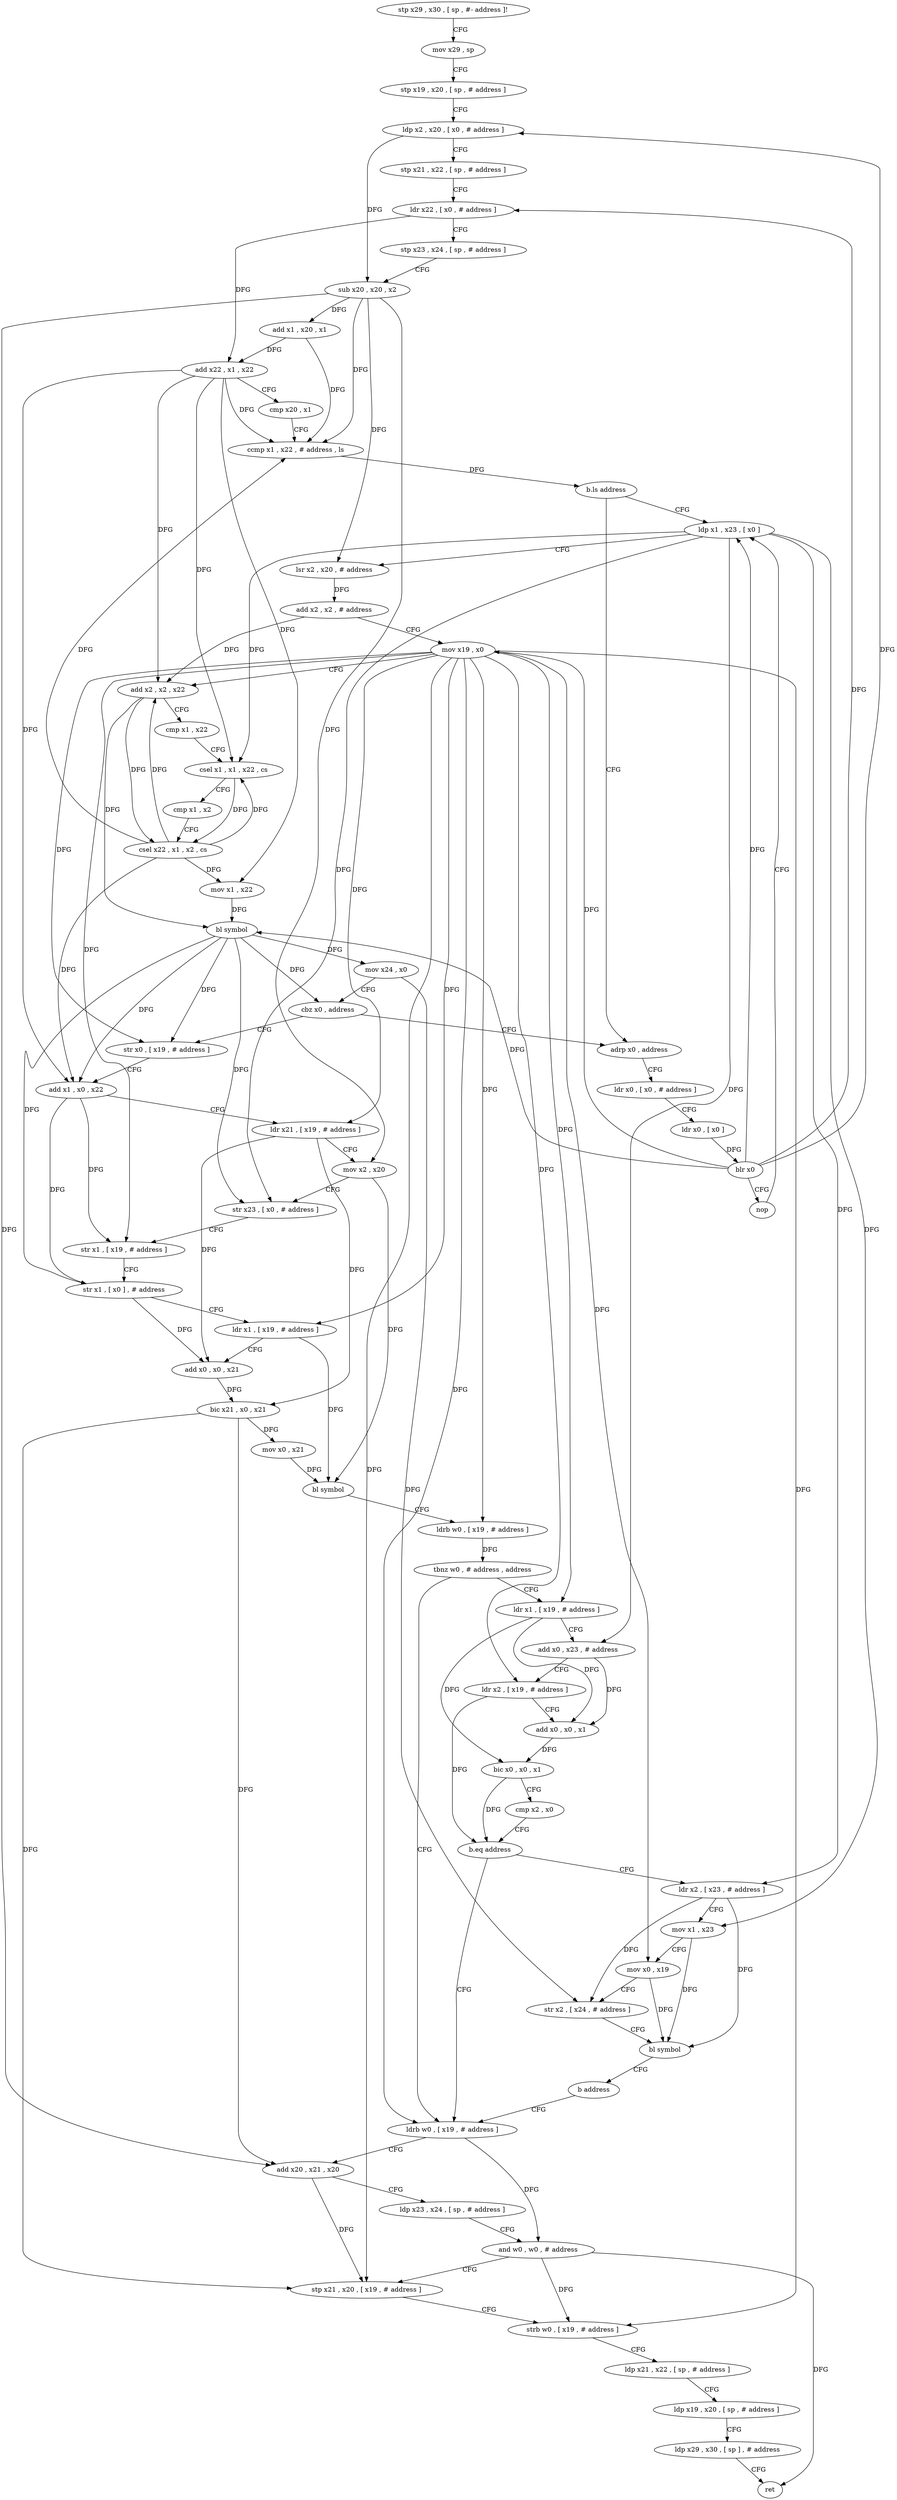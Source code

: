 digraph "func" {
"184352" [label = "stp x29 , x30 , [ sp , #- address ]!" ]
"184356" [label = "mov x29 , sp" ]
"184360" [label = "stp x19 , x20 , [ sp , # address ]" ]
"184364" [label = "ldp x2 , x20 , [ x0 , # address ]" ]
"184368" [label = "stp x21 , x22 , [ sp , # address ]" ]
"184372" [label = "ldr x22 , [ x0 , # address ]" ]
"184376" [label = "stp x23 , x24 , [ sp , # address ]" ]
"184380" [label = "sub x20 , x20 , x2" ]
"184384" [label = "add x1 , x20 , x1" ]
"184388" [label = "add x22 , x1 , x22" ]
"184392" [label = "cmp x20 , x1" ]
"184396" [label = "ccmp x1 , x22 , # address , ls" ]
"184400" [label = "b.ls address" ]
"184424" [label = "ldp x1 , x23 , [ x0 ]" ]
"184404" [label = "adrp x0 , address" ]
"184428" [label = "lsr x2 , x20 , # address" ]
"184432" [label = "add x2 , x2 , # address" ]
"184436" [label = "mov x19 , x0" ]
"184440" [label = "add x2 , x2 , x22" ]
"184444" [label = "cmp x1 , x22" ]
"184448" [label = "csel x1 , x1 , x22 , cs" ]
"184452" [label = "cmp x1 , x2" ]
"184456" [label = "csel x22 , x1 , x2 , cs" ]
"184460" [label = "mov x1 , x22" ]
"184464" [label = "bl symbol" ]
"184468" [label = "mov x24 , x0" ]
"184472" [label = "cbz x0 , address" ]
"184476" [label = "str x0 , [ x19 , # address ]" ]
"184408" [label = "ldr x0 , [ x0 , # address ]" ]
"184412" [label = "ldr x0 , [ x0 ]" ]
"184416" [label = "blr x0" ]
"184420" [label = "nop" ]
"184480" [label = "add x1 , x0 , x22" ]
"184484" [label = "ldr x21 , [ x19 , # address ]" ]
"184488" [label = "mov x2 , x20" ]
"184492" [label = "str x23 , [ x0 , # address ]" ]
"184496" [label = "str x1 , [ x19 , # address ]" ]
"184500" [label = "str x1 , [ x0 ] , # address" ]
"184504" [label = "ldr x1 , [ x19 , # address ]" ]
"184508" [label = "add x0 , x0 , x21" ]
"184512" [label = "bic x21 , x0 , x21" ]
"184516" [label = "mov x0 , x21" ]
"184520" [label = "bl symbol" ]
"184524" [label = "ldrb w0 , [ x19 , # address ]" ]
"184528" [label = "tbnz w0 , # address , address" ]
"184560" [label = "ldrb w0 , [ x19 , # address ]" ]
"184532" [label = "ldr x1 , [ x19 , # address ]" ]
"184564" [label = "add x20 , x21 , x20" ]
"184568" [label = "ldp x23 , x24 , [ sp , # address ]" ]
"184572" [label = "and w0 , w0 , # address" ]
"184576" [label = "stp x21 , x20 , [ x19 , # address ]" ]
"184580" [label = "strb w0 , [ x19 , # address ]" ]
"184584" [label = "ldp x21 , x22 , [ sp , # address ]" ]
"184588" [label = "ldp x19 , x20 , [ sp , # address ]" ]
"184592" [label = "ldp x29 , x30 , [ sp ] , # address" ]
"184596" [label = "ret" ]
"184536" [label = "add x0 , x23 , # address" ]
"184540" [label = "ldr x2 , [ x19 , # address ]" ]
"184544" [label = "add x0 , x0 , x1" ]
"184548" [label = "bic x0 , x0 , x1" ]
"184552" [label = "cmp x2 , x0" ]
"184556" [label = "b.eq address" ]
"184600" [label = "ldr x2 , [ x23 , # address ]" ]
"184604" [label = "mov x1 , x23" ]
"184608" [label = "mov x0 , x19" ]
"184612" [label = "str x2 , [ x24 , # address ]" ]
"184616" [label = "bl symbol" ]
"184620" [label = "b address" ]
"184352" -> "184356" [ label = "CFG" ]
"184356" -> "184360" [ label = "CFG" ]
"184360" -> "184364" [ label = "CFG" ]
"184364" -> "184368" [ label = "CFG" ]
"184364" -> "184380" [ label = "DFG" ]
"184368" -> "184372" [ label = "CFG" ]
"184372" -> "184376" [ label = "CFG" ]
"184372" -> "184388" [ label = "DFG" ]
"184376" -> "184380" [ label = "CFG" ]
"184380" -> "184384" [ label = "DFG" ]
"184380" -> "184396" [ label = "DFG" ]
"184380" -> "184428" [ label = "DFG" ]
"184380" -> "184488" [ label = "DFG" ]
"184380" -> "184564" [ label = "DFG" ]
"184384" -> "184388" [ label = "DFG" ]
"184384" -> "184396" [ label = "DFG" ]
"184388" -> "184392" [ label = "CFG" ]
"184388" -> "184396" [ label = "DFG" ]
"184388" -> "184440" [ label = "DFG" ]
"184388" -> "184448" [ label = "DFG" ]
"184388" -> "184460" [ label = "DFG" ]
"184388" -> "184480" [ label = "DFG" ]
"184392" -> "184396" [ label = "CFG" ]
"184396" -> "184400" [ label = "DFG" ]
"184400" -> "184424" [ label = "CFG" ]
"184400" -> "184404" [ label = "CFG" ]
"184424" -> "184428" [ label = "CFG" ]
"184424" -> "184448" [ label = "DFG" ]
"184424" -> "184492" [ label = "DFG" ]
"184424" -> "184536" [ label = "DFG" ]
"184424" -> "184600" [ label = "DFG" ]
"184424" -> "184604" [ label = "DFG" ]
"184404" -> "184408" [ label = "CFG" ]
"184428" -> "184432" [ label = "DFG" ]
"184432" -> "184436" [ label = "CFG" ]
"184432" -> "184440" [ label = "DFG" ]
"184436" -> "184440" [ label = "CFG" ]
"184436" -> "184476" [ label = "DFG" ]
"184436" -> "184484" [ label = "DFG" ]
"184436" -> "184496" [ label = "DFG" ]
"184436" -> "184504" [ label = "DFG" ]
"184436" -> "184524" [ label = "DFG" ]
"184436" -> "184560" [ label = "DFG" ]
"184436" -> "184576" [ label = "DFG" ]
"184436" -> "184580" [ label = "DFG" ]
"184436" -> "184532" [ label = "DFG" ]
"184436" -> "184540" [ label = "DFG" ]
"184436" -> "184608" [ label = "DFG" ]
"184440" -> "184444" [ label = "CFG" ]
"184440" -> "184456" [ label = "DFG" ]
"184440" -> "184464" [ label = "DFG" ]
"184444" -> "184448" [ label = "CFG" ]
"184448" -> "184452" [ label = "CFG" ]
"184448" -> "184456" [ label = "DFG" ]
"184452" -> "184456" [ label = "CFG" ]
"184456" -> "184460" [ label = "DFG" ]
"184456" -> "184396" [ label = "DFG" ]
"184456" -> "184440" [ label = "DFG" ]
"184456" -> "184448" [ label = "DFG" ]
"184456" -> "184480" [ label = "DFG" ]
"184460" -> "184464" [ label = "DFG" ]
"184464" -> "184468" [ label = "DFG" ]
"184464" -> "184472" [ label = "DFG" ]
"184464" -> "184476" [ label = "DFG" ]
"184464" -> "184480" [ label = "DFG" ]
"184464" -> "184492" [ label = "DFG" ]
"184464" -> "184500" [ label = "DFG" ]
"184468" -> "184472" [ label = "CFG" ]
"184468" -> "184612" [ label = "DFG" ]
"184472" -> "184404" [ label = "CFG" ]
"184472" -> "184476" [ label = "CFG" ]
"184476" -> "184480" [ label = "CFG" ]
"184408" -> "184412" [ label = "CFG" ]
"184412" -> "184416" [ label = "DFG" ]
"184416" -> "184420" [ label = "CFG" ]
"184416" -> "184364" [ label = "DFG" ]
"184416" -> "184372" [ label = "DFG" ]
"184416" -> "184424" [ label = "DFG" ]
"184416" -> "184436" [ label = "DFG" ]
"184416" -> "184464" [ label = "DFG" ]
"184420" -> "184424" [ label = "CFG" ]
"184480" -> "184484" [ label = "CFG" ]
"184480" -> "184496" [ label = "DFG" ]
"184480" -> "184500" [ label = "DFG" ]
"184484" -> "184488" [ label = "CFG" ]
"184484" -> "184508" [ label = "DFG" ]
"184484" -> "184512" [ label = "DFG" ]
"184488" -> "184492" [ label = "CFG" ]
"184488" -> "184520" [ label = "DFG" ]
"184492" -> "184496" [ label = "CFG" ]
"184496" -> "184500" [ label = "CFG" ]
"184500" -> "184504" [ label = "CFG" ]
"184500" -> "184508" [ label = "DFG" ]
"184504" -> "184508" [ label = "CFG" ]
"184504" -> "184520" [ label = "DFG" ]
"184508" -> "184512" [ label = "DFG" ]
"184512" -> "184516" [ label = "DFG" ]
"184512" -> "184564" [ label = "DFG" ]
"184512" -> "184576" [ label = "DFG" ]
"184516" -> "184520" [ label = "DFG" ]
"184520" -> "184524" [ label = "CFG" ]
"184524" -> "184528" [ label = "DFG" ]
"184528" -> "184560" [ label = "CFG" ]
"184528" -> "184532" [ label = "CFG" ]
"184560" -> "184564" [ label = "CFG" ]
"184560" -> "184572" [ label = "DFG" ]
"184532" -> "184536" [ label = "CFG" ]
"184532" -> "184544" [ label = "DFG" ]
"184532" -> "184548" [ label = "DFG" ]
"184564" -> "184568" [ label = "CFG" ]
"184564" -> "184576" [ label = "DFG" ]
"184568" -> "184572" [ label = "CFG" ]
"184572" -> "184576" [ label = "CFG" ]
"184572" -> "184580" [ label = "DFG" ]
"184572" -> "184596" [ label = "DFG" ]
"184576" -> "184580" [ label = "CFG" ]
"184580" -> "184584" [ label = "CFG" ]
"184584" -> "184588" [ label = "CFG" ]
"184588" -> "184592" [ label = "CFG" ]
"184592" -> "184596" [ label = "CFG" ]
"184536" -> "184540" [ label = "CFG" ]
"184536" -> "184544" [ label = "DFG" ]
"184540" -> "184544" [ label = "CFG" ]
"184540" -> "184556" [ label = "DFG" ]
"184544" -> "184548" [ label = "DFG" ]
"184548" -> "184552" [ label = "CFG" ]
"184548" -> "184556" [ label = "DFG" ]
"184552" -> "184556" [ label = "CFG" ]
"184556" -> "184600" [ label = "CFG" ]
"184556" -> "184560" [ label = "CFG" ]
"184600" -> "184604" [ label = "CFG" ]
"184600" -> "184612" [ label = "DFG" ]
"184600" -> "184616" [ label = "DFG" ]
"184604" -> "184608" [ label = "CFG" ]
"184604" -> "184616" [ label = "DFG" ]
"184608" -> "184612" [ label = "CFG" ]
"184608" -> "184616" [ label = "DFG" ]
"184612" -> "184616" [ label = "CFG" ]
"184616" -> "184620" [ label = "CFG" ]
"184620" -> "184560" [ label = "CFG" ]
}
